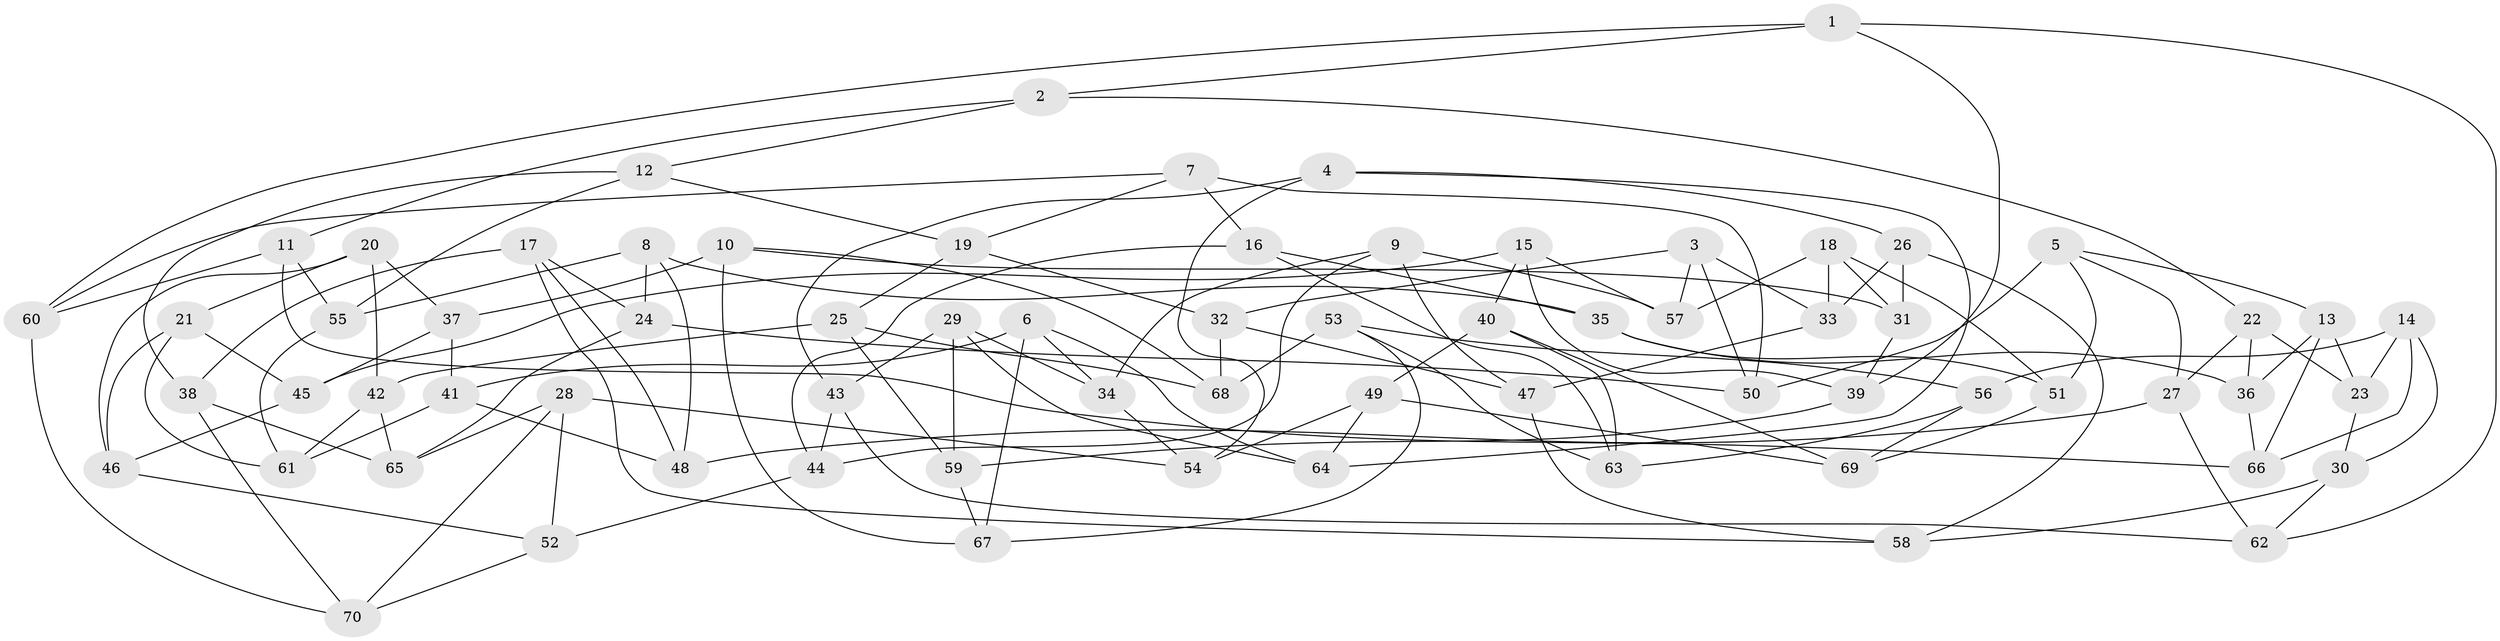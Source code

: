 // coarse degree distribution, {4: 0.4186046511627907, 6: 0.20930232558139536, 5: 0.23255813953488372, 3: 0.13953488372093023}
// Generated by graph-tools (version 1.1) at 2025/38/03/04/25 23:38:16]
// undirected, 70 vertices, 140 edges
graph export_dot {
  node [color=gray90,style=filled];
  1;
  2;
  3;
  4;
  5;
  6;
  7;
  8;
  9;
  10;
  11;
  12;
  13;
  14;
  15;
  16;
  17;
  18;
  19;
  20;
  21;
  22;
  23;
  24;
  25;
  26;
  27;
  28;
  29;
  30;
  31;
  32;
  33;
  34;
  35;
  36;
  37;
  38;
  39;
  40;
  41;
  42;
  43;
  44;
  45;
  46;
  47;
  48;
  49;
  50;
  51;
  52;
  53;
  54;
  55;
  56;
  57;
  58;
  59;
  60;
  61;
  62;
  63;
  64;
  65;
  66;
  67;
  68;
  69;
  70;
  1 -- 62;
  1 -- 2;
  1 -- 39;
  1 -- 60;
  2 -- 11;
  2 -- 12;
  2 -- 22;
  3 -- 33;
  3 -- 50;
  3 -- 32;
  3 -- 57;
  4 -- 26;
  4 -- 64;
  4 -- 43;
  4 -- 54;
  5 -- 50;
  5 -- 51;
  5 -- 13;
  5 -- 27;
  6 -- 34;
  6 -- 64;
  6 -- 67;
  6 -- 41;
  7 -- 19;
  7 -- 16;
  7 -- 50;
  7 -- 60;
  8 -- 35;
  8 -- 24;
  8 -- 55;
  8 -- 48;
  9 -- 34;
  9 -- 47;
  9 -- 57;
  9 -- 44;
  10 -- 37;
  10 -- 68;
  10 -- 31;
  10 -- 67;
  11 -- 60;
  11 -- 66;
  11 -- 55;
  12 -- 38;
  12 -- 19;
  12 -- 55;
  13 -- 36;
  13 -- 23;
  13 -- 66;
  14 -- 30;
  14 -- 56;
  14 -- 66;
  14 -- 23;
  15 -- 45;
  15 -- 57;
  15 -- 40;
  15 -- 39;
  16 -- 44;
  16 -- 63;
  16 -- 35;
  17 -- 58;
  17 -- 38;
  17 -- 48;
  17 -- 24;
  18 -- 51;
  18 -- 31;
  18 -- 33;
  18 -- 57;
  19 -- 25;
  19 -- 32;
  20 -- 37;
  20 -- 46;
  20 -- 21;
  20 -- 42;
  21 -- 45;
  21 -- 46;
  21 -- 61;
  22 -- 23;
  22 -- 36;
  22 -- 27;
  23 -- 30;
  24 -- 65;
  24 -- 50;
  25 -- 68;
  25 -- 59;
  25 -- 42;
  26 -- 31;
  26 -- 33;
  26 -- 58;
  27 -- 48;
  27 -- 62;
  28 -- 70;
  28 -- 54;
  28 -- 65;
  28 -- 52;
  29 -- 64;
  29 -- 34;
  29 -- 43;
  29 -- 59;
  30 -- 62;
  30 -- 58;
  31 -- 39;
  32 -- 47;
  32 -- 68;
  33 -- 47;
  34 -- 54;
  35 -- 36;
  35 -- 51;
  36 -- 66;
  37 -- 45;
  37 -- 41;
  38 -- 70;
  38 -- 65;
  39 -- 59;
  40 -- 69;
  40 -- 49;
  40 -- 63;
  41 -- 61;
  41 -- 48;
  42 -- 65;
  42 -- 61;
  43 -- 62;
  43 -- 44;
  44 -- 52;
  45 -- 46;
  46 -- 52;
  47 -- 58;
  49 -- 54;
  49 -- 64;
  49 -- 69;
  51 -- 69;
  52 -- 70;
  53 -- 63;
  53 -- 56;
  53 -- 67;
  53 -- 68;
  55 -- 61;
  56 -- 63;
  56 -- 69;
  59 -- 67;
  60 -- 70;
}
